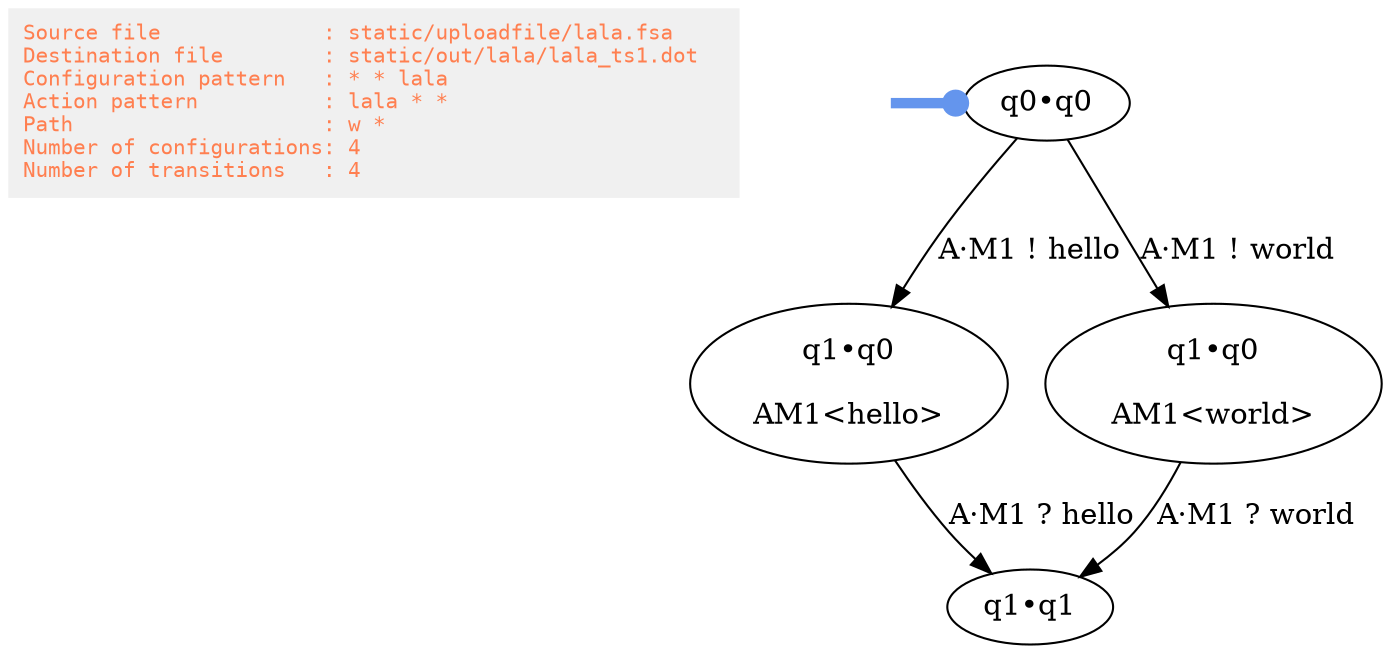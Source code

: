 digraph ICTS {
graph [bgcolor="transparent", bb=10];
subgraph legend {
	#rank = sink;
	Legend [shape=rectangle, penwidth=0, fontname=courier, fontsize=10, fillcolor=gray94, style=filled, fontcolor=coral, margin=0.1,
		label="Source file             : static/uploadfile/lala.fsa	\lDestination file        : static/out/lala/lala_ts1.dot	\lConfiguration pattern   : * * lala	\lAction pattern          : lala * *	\lPath                    : w *	\lNumber of configurations: 4	\lNumber of transitions   : 4\l"];
}

subgraph ts{
"__start" [shape = "none"; label="";]
{rank = same "__start" "q0_q0"}
	"q0_q0"			[label="q0&bull;q0"];
	"q1_q0____AM1hello"			[label="q1&bull;q0\n\nAM1<hello>"];
	"q1_q0____AM1world"			[label="q1&bull;q0\n\nAM1<world>"];
	"q1_q1"			[label="q1&bull;q1"];

}{
"__start" -> "q0_q0" [arrowhead=dot; label=""; penwidth=5; color=cornflowerblue]
	"q0_q0" -> "q1_q0____AM1hello"			[label="A&middot;M1 ! hello"];
	"q0_q0" -> "q1_q0____AM1world"			[label="A&middot;M1 ! world"];
	"q1_q0____AM1hello" -> "q1_q1"			[label="A&middot;M1 ? hello"];
	"q1_q0____AM1world" -> "q1_q1"			[label="A&middot;M1 ? world"];

}}
